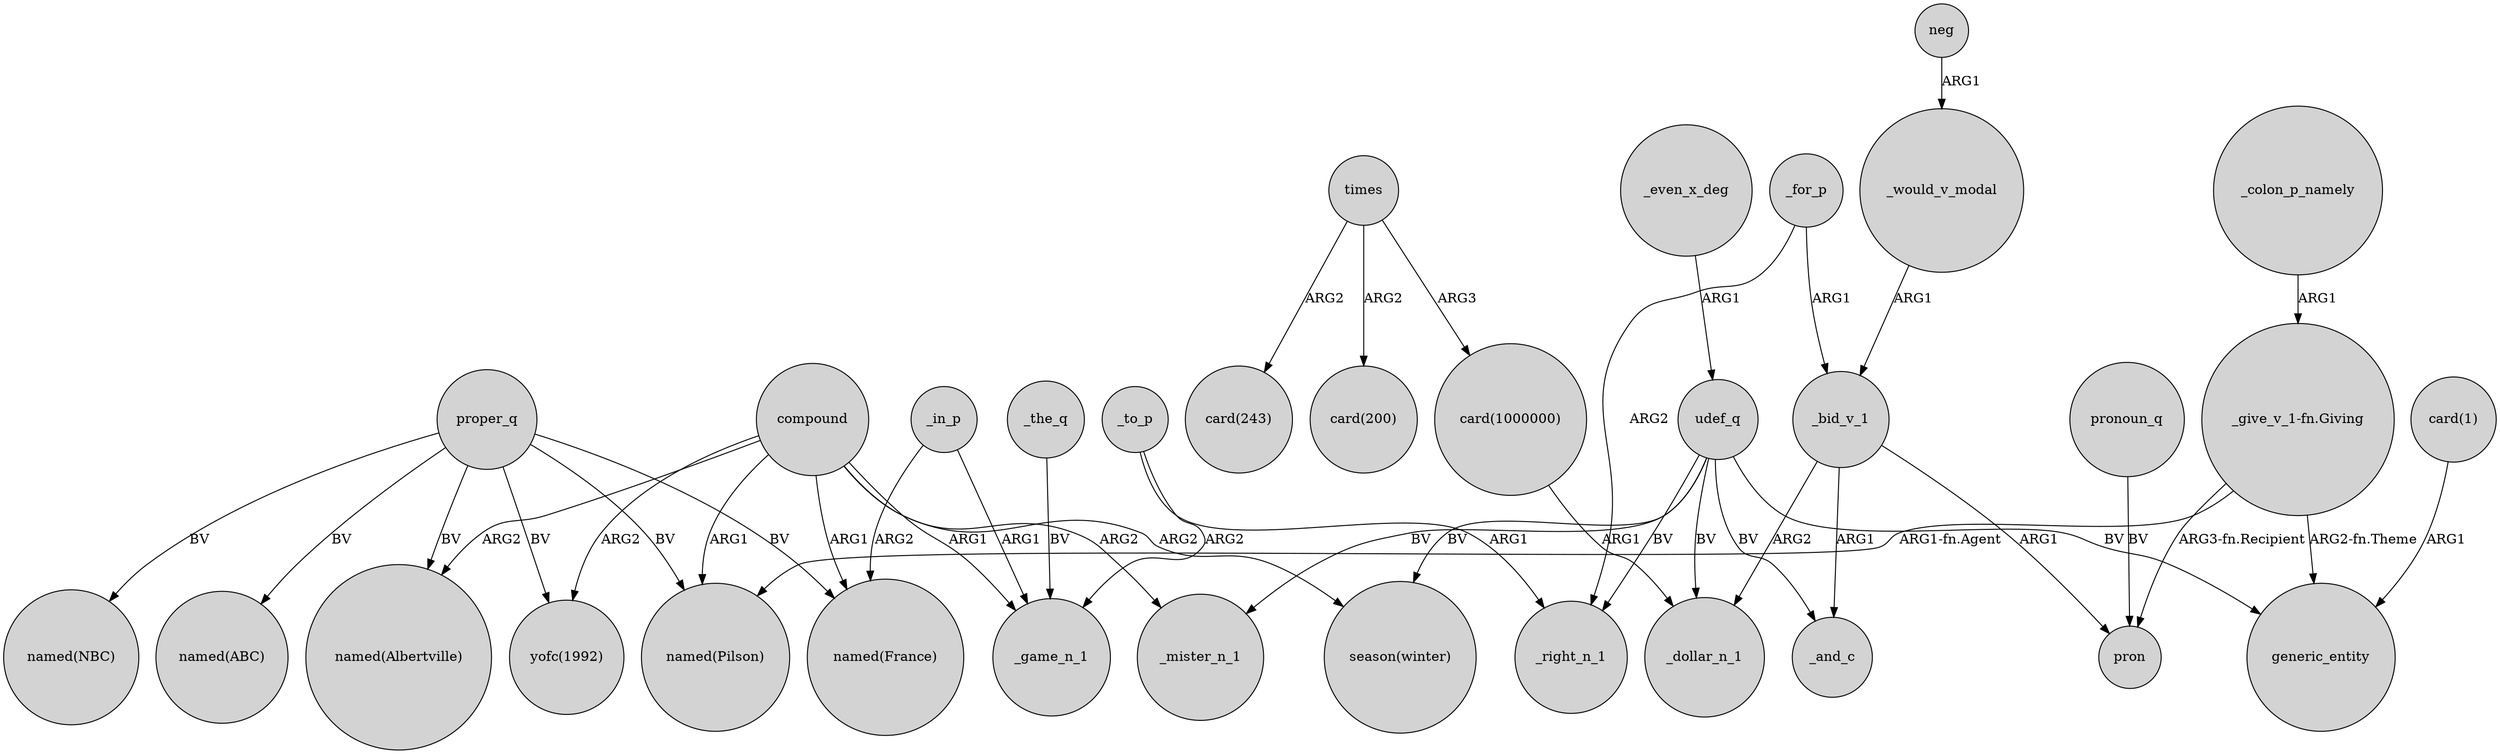 digraph {
	node [shape=circle style=filled]
	_would_v_modal -> _bid_v_1 [label=ARG1]
	"_give_v_1-fn.Giving" -> "named(Pilson)" [label="ARG1-fn.Agent"]
	"card(1000000)" -> _dollar_n_1 [label=ARG1]
	compound -> "yofc(1992)" [label=ARG2]
	neg -> _would_v_modal [label=ARG1]
	compound -> _game_n_1 [label=ARG1]
	udef_q -> generic_entity [label=BV]
	_in_p -> _game_n_1 [label=ARG1]
	_for_p -> _bid_v_1 [label=ARG1]
	proper_q -> "named(NBC)" [label=BV]
	compound -> "named(Albertville)" [label=ARG2]
	proper_q -> "named(Albertville)" [label=BV]
	_even_x_deg -> udef_q [label=ARG1]
	compound -> _mister_n_1 [label=ARG2]
	proper_q -> "yofc(1992)" [label=BV]
	proper_q -> "named(France)" [label=BV]
	_bid_v_1 -> _dollar_n_1 [label=ARG2]
	udef_q -> _mister_n_1 [label=BV]
	compound -> "season(winter)" [label=ARG2]
	"_give_v_1-fn.Giving" -> pron [label="ARG3-fn.Recipient"]
	compound -> "named(France)" [label=ARG1]
	_for_p -> _right_n_1 [label=ARG2]
	pronoun_q -> pron [label=BV]
	_to_p -> _game_n_1 [label=ARG2]
	_colon_p_namely -> "_give_v_1-fn.Giving" [label=ARG1]
	compound -> "named(Pilson)" [label=ARG1]
	udef_q -> _right_n_1 [label=BV]
	times -> "card(200)" [label=ARG2]
	times -> "card(1000000)" [label=ARG3]
	proper_q -> "named(ABC)" [label=BV]
	udef_q -> "season(winter)" [label=BV]
	times -> "card(243)" [label=ARG2]
	_the_q -> _game_n_1 [label=BV]
	_in_p -> "named(France)" [label=ARG2]
	_bid_v_1 -> _and_c [label=ARG1]
	proper_q -> "named(Pilson)" [label=BV]
	"card(1)" -> generic_entity [label=ARG1]
	_bid_v_1 -> pron [label=ARG1]
	_to_p -> _right_n_1 [label=ARG1]
	"_give_v_1-fn.Giving" -> generic_entity [label="ARG2-fn.Theme"]
	udef_q -> _and_c [label=BV]
	udef_q -> _dollar_n_1 [label=BV]
}
